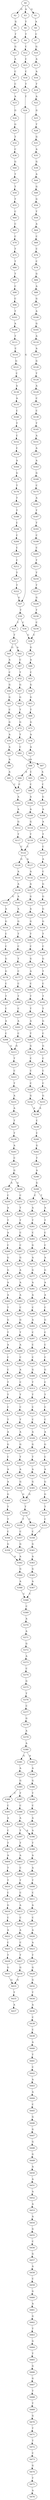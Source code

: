 strict digraph  {
	S0 -> S1 [ label = G ];
	S0 -> S2 [ label = G ];
	S0 -> S3 [ label = A ];
	S1 -> S4 [ label = A ];
	S2 -> S5 [ label = G ];
	S3 -> S6 [ label = T ];
	S4 -> S7 [ label = C ];
	S5 -> S8 [ label = T ];
	S6 -> S9 [ label = T ];
	S7 -> S10 [ label = G ];
	S8 -> S11 [ label = G ];
	S9 -> S12 [ label = C ];
	S10 -> S13 [ label = A ];
	S11 -> S14 [ label = A ];
	S12 -> S15 [ label = C ];
	S13 -> S16 [ label = A ];
	S14 -> S17 [ label = C ];
	S15 -> S18 [ label = C ];
	S16 -> S19 [ label = T ];
	S17 -> S20 [ label = C ];
	S18 -> S21 [ label = T ];
	S19 -> S22 [ label = A ];
	S20 -> S23 [ label = A ];
	S21 -> S24 [ label = T ];
	S22 -> S25 [ label = G ];
	S23 -> S26 [ label = G ];
	S24 -> S27 [ label = G ];
	S25 -> S28 [ label = T ];
	S26 -> S29 [ label = G ];
	S27 -> S30 [ label = T ];
	S28 -> S31 [ label = G ];
	S29 -> S32 [ label = T ];
	S30 -> S33 [ label = T ];
	S30 -> S34 [ label = C ];
	S31 -> S35 [ label = A ];
	S32 -> S36 [ label = C ];
	S33 -> S37 [ label = T ];
	S34 -> S38 [ label = C ];
	S35 -> S39 [ label = G ];
	S36 -> S40 [ label = G ];
	S37 -> S41 [ label = G ];
	S37 -> S42 [ label = A ];
	S38 -> S43 [ label = G ];
	S39 -> S44 [ label = A ];
	S40 -> S45 [ label = T ];
	S41 -> S46 [ label = A ];
	S42 -> S47 [ label = C ];
	S43 -> S48 [ label = A ];
	S44 -> S49 [ label = G ];
	S45 -> S50 [ label = T ];
	S46 -> S51 [ label = C ];
	S47 -> S52 [ label = T ];
	S48 -> S53 [ label = C ];
	S49 -> S54 [ label = G ];
	S50 -> S55 [ label = T ];
	S51 -> S56 [ label = G ];
	S52 -> S57 [ label = G ];
	S53 -> S58 [ label = G ];
	S54 -> S59 [ label = T ];
	S55 -> S60 [ label = C ];
	S56 -> S61 [ label = G ];
	S57 -> S62 [ label = G ];
	S58 -> S63 [ label = G ];
	S59 -> S64 [ label = A ];
	S60 -> S65 [ label = C ];
	S61 -> S66 [ label = C ];
	S62 -> S67 [ label = T ];
	S63 -> S68 [ label = T ];
	S64 -> S69 [ label = C ];
	S65 -> S70 [ label = C ];
	S66 -> S71 [ label = G ];
	S67 -> S72 [ label = G ];
	S68 -> S73 [ label = G ];
	S69 -> S74 [ label = C ];
	S70 -> S75 [ label = T ];
	S71 -> S76 [ label = A ];
	S72 -> S77 [ label = T ];
	S73 -> S78 [ label = A ];
	S74 -> S79 [ label = C ];
	S75 -> S80 [ label = T ];
	S76 -> S81 [ label = A ];
	S77 -> S82 [ label = C ];
	S78 -> S83 [ label = A ];
	S79 -> S84 [ label = G ];
	S80 -> S85 [ label = T ];
	S81 -> S86 [ label = A ];
	S82 -> S87 [ label = A ];
	S83 -> S88 [ label = A ];
	S84 -> S89 [ label = A ];
	S85 -> S90 [ label = C ];
	S86 -> S91 [ label = A ];
	S87 -> S92 [ label = A ];
	S88 -> S93 [ label = C ];
	S88 -> S94 [ label = A ];
	S89 -> S95 [ label = G ];
	S90 -> S96 [ label = C ];
	S91 -> S97 [ label = C ];
	S92 -> S98 [ label = C ];
	S93 -> S99 [ label = C ];
	S94 -> S97 [ label = C ];
	S95 -> S100 [ label = A ];
	S96 -> S101 [ label = T ];
	S97 -> S102 [ label = A ];
	S98 -> S103 [ label = G ];
	S99 -> S104 [ label = A ];
	S100 -> S105 [ label = G ];
	S101 -> S106 [ label = A ];
	S102 -> S107 [ label = A ];
	S103 -> S108 [ label = A ];
	S104 -> S109 [ label = A ];
	S105 -> S110 [ label = A ];
	S106 -> S111 [ label = T ];
	S107 -> S112 [ label = G ];
	S108 -> S113 [ label = A ];
	S109 -> S114 [ label = G ];
	S110 -> S115 [ label = A ];
	S111 -> S116 [ label = C ];
	S112 -> S117 [ label = T ];
	S113 -> S118 [ label = T ];
	S114 -> S119 [ label = T ];
	S115 -> S120 [ label = G ];
	S116 -> S121 [ label = G ];
	S117 -> S122 [ label = C ];
	S118 -> S123 [ label = C ];
	S119 -> S122 [ label = C ];
	S120 -> S124 [ label = T ];
	S121 -> S125 [ label = C ];
	S122 -> S126 [ label = G ];
	S122 -> S127 [ label = A ];
	S123 -> S128 [ label = A ];
	S124 -> S129 [ label = A ];
	S125 -> S130 [ label = A ];
	S126 -> S131 [ label = A ];
	S127 -> S132 [ label = A ];
	S128 -> S133 [ label = C ];
	S129 -> S134 [ label = C ];
	S130 -> S135 [ label = A ];
	S131 -> S136 [ label = A ];
	S132 -> S137 [ label = A ];
	S133 -> S138 [ label = G ];
	S134 -> S139 [ label = C ];
	S135 -> S140 [ label = C ];
	S136 -> S141 [ label = A ];
	S136 -> S142 [ label = G ];
	S137 -> S143 [ label = G ];
	S138 -> S144 [ label = G ];
	S139 -> S145 [ label = T ];
	S140 -> S146 [ label = T ];
	S141 -> S147 [ label = A ];
	S142 -> S148 [ label = A ];
	S143 -> S149 [ label = A ];
	S144 -> S150 [ label = G ];
	S145 -> S151 [ label = A ];
	S146 -> S152 [ label = C ];
	S147 -> S153 [ label = G ];
	S148 -> S154 [ label = G ];
	S149 -> S155 [ label = G ];
	S150 -> S156 [ label = G ];
	S151 -> S157 [ label = A ];
	S152 -> S158 [ label = C ];
	S153 -> S159 [ label = T ];
	S154 -> S160 [ label = C ];
	S155 -> S161 [ label = T ];
	S156 -> S162 [ label = T ];
	S157 -> S163 [ label = A ];
	S158 -> S164 [ label = A ];
	S159 -> S165 [ label = C ];
	S160 -> S166 [ label = C ];
	S161 -> S167 [ label = C ];
	S162 -> S168 [ label = C ];
	S163 -> S169 [ label = G ];
	S164 -> S170 [ label = G ];
	S165 -> S171 [ label = T ];
	S166 -> S172 [ label = G ];
	S167 -> S173 [ label = G ];
	S168 -> S174 [ label = G ];
	S169 -> S175 [ label = C ];
	S170 -> S176 [ label = T ];
	S171 -> S177 [ label = C ];
	S172 -> S178 [ label = G ];
	S173 -> S179 [ label = A ];
	S174 -> S180 [ label = T ];
	S175 -> S181 [ label = A ];
	S176 -> S182 [ label = T ];
	S177 -> S183 [ label = C ];
	S178 -> S184 [ label = C ];
	S179 -> S185 [ label = C ];
	S180 -> S186 [ label = C ];
	S181 -> S187 [ label = T ];
	S182 -> S188 [ label = T ];
	S183 -> S189 [ label = T ];
	S184 -> S190 [ label = T ];
	S185 -> S191 [ label = T ];
	S186 -> S192 [ label = T ];
	S187 -> S193 [ label = T ];
	S188 -> S194 [ label = C ];
	S189 -> S195 [ label = C ];
	S190 -> S196 [ label = C ];
	S191 -> S197 [ label = T ];
	S192 -> S198 [ label = T ];
	S193 -> S199 [ label = C ];
	S194 -> S200 [ label = C ];
	S195 -> S201 [ label = A ];
	S196 -> S202 [ label = A ];
	S197 -> S203 [ label = A ];
	S198 -> S204 [ label = G ];
	S199 -> S205 [ label = C ];
	S200 -> S206 [ label = C ];
	S201 -> S207 [ label = C ];
	S202 -> S208 [ label = C ];
	S203 -> S209 [ label = T ];
	S204 -> S210 [ label = C ];
	S205 -> S211 [ label = T ];
	S206 -> S212 [ label = C ];
	S207 -> S213 [ label = G ];
	S208 -> S213 [ label = G ];
	S209 -> S214 [ label = G ];
	S210 -> S215 [ label = G ];
	S211 -> S216 [ label = T ];
	S212 -> S217 [ label = T ];
	S213 -> S218 [ label = T ];
	S214 -> S219 [ label = C ];
	S215 -> S220 [ label = C ];
	S216 -> S221 [ label = T ];
	S217 -> S222 [ label = T ];
	S218 -> S223 [ label = C ];
	S219 -> S224 [ label = C ];
	S220 -> S225 [ label = C ];
	S221 -> S226 [ label = G ];
	S222 -> S27 [ label = G ];
	S223 -> S227 [ label = T ];
	S224 -> S228 [ label = C ];
	S225 -> S229 [ label = C ];
	S226 -> S230 [ label = T ];
	S227 -> S231 [ label = A ];
	S228 -> S232 [ label = G ];
	S229 -> S233 [ label = G ];
	S230 -> S234 [ label = C ];
	S231 -> S235 [ label = A ];
	S232 -> S236 [ label = A ];
	S233 -> S236 [ label = A ];
	S234 -> S38 [ label = C ];
	S235 -> S237 [ label = T ];
	S236 -> S238 [ label = C ];
	S237 -> S239 [ label = T ];
	S238 -> S240 [ label = C ];
	S239 -> S241 [ label = A ];
	S240 -> S242 [ label = G ];
	S241 -> S243 [ label = C ];
	S242 -> S244 [ label = T ];
	S243 -> S245 [ label = G ];
	S244 -> S246 [ label = A ];
	S245 -> S247 [ label = A ];
	S245 -> S248 [ label = G ];
	S246 -> S249 [ label = G ];
	S247 -> S250 [ label = C ];
	S248 -> S251 [ label = C ];
	S249 -> S252 [ label = T ];
	S249 -> S253 [ label = C ];
	S250 -> S254 [ label = A ];
	S251 -> S255 [ label = T ];
	S252 -> S256 [ label = A ];
	S253 -> S257 [ label = A ];
	S254 -> S258 [ label = T ];
	S255 -> S259 [ label = T ];
	S256 -> S260 [ label = T ];
	S257 -> S261 [ label = T ];
	S258 -> S262 [ label = A ];
	S259 -> S263 [ label = C ];
	S260 -> S264 [ label = C ];
	S261 -> S265 [ label = C ];
	S262 -> S266 [ label = C ];
	S263 -> S267 [ label = C ];
	S264 -> S268 [ label = C ];
	S265 -> S269 [ label = G ];
	S266 -> S270 [ label = G ];
	S267 -> S271 [ label = G ];
	S268 -> S272 [ label = A ];
	S269 -> S273 [ label = A ];
	S270 -> S274 [ label = G ];
	S271 -> S275 [ label = A ];
	S272 -> S276 [ label = G ];
	S273 -> S277 [ label = G ];
	S274 -> S278 [ label = A ];
	S275 -> S279 [ label = A ];
	S276 -> S280 [ label = A ];
	S277 -> S281 [ label = A ];
	S278 -> S282 [ label = A ];
	S279 -> S283 [ label = A ];
	S280 -> S284 [ label = A ];
	S281 -> S285 [ label = A ];
	S282 -> S286 [ label = T ];
	S283 -> S287 [ label = C ];
	S284 -> S288 [ label = C ];
	S285 -> S289 [ label = C ];
	S286 -> S290 [ label = G ];
	S287 -> S291 [ label = G ];
	S288 -> S292 [ label = G ];
	S289 -> S293 [ label = A ];
	S290 -> S294 [ label = T ];
	S291 -> S295 [ label = T ];
	S292 -> S296 [ label = C ];
	S293 -> S297 [ label = C ];
	S294 -> S298 [ label = A ];
	S295 -> S299 [ label = A ];
	S296 -> S300 [ label = C ];
	S297 -> S301 [ label = C ];
	S298 -> S302 [ label = C ];
	S299 -> S303 [ label = C ];
	S300 -> S304 [ label = C ];
	S301 -> S305 [ label = C ];
	S302 -> S306 [ label = C ];
	S303 -> S307 [ label = A ];
	S304 -> S308 [ label = G ];
	S305 -> S309 [ label = G ];
	S306 -> S310 [ label = T ];
	S307 -> S311 [ label = C ];
	S308 -> S312 [ label = C ];
	S309 -> S313 [ label = T ];
	S310 -> S314 [ label = T ];
	S311 -> S315 [ label = T ];
	S312 -> S316 [ label = T ];
	S313 -> S317 [ label = T ];
	S314 -> S318 [ label = C ];
	S315 -> S319 [ label = C ];
	S316 -> S320 [ label = C ];
	S317 -> S321 [ label = C ];
	S318 -> S322 [ label = T ];
	S319 -> S323 [ label = T ];
	S320 -> S324 [ label = C ];
	S321 -> S325 [ label = C ];
	S322 -> S326 [ label = A ];
	S323 -> S327 [ label = A ];
	S324 -> S328 [ label = A ];
	S325 -> S329 [ label = A ];
	S326 -> S330 [ label = G ];
	S327 -> S331 [ label = G ];
	S328 -> S332 [ label = G ];
	S329 -> S333 [ label = G ];
	S330 -> S334 [ label = C ];
	S331 -> S335 [ label = T ];
	S332 -> S336 [ label = C ];
	S333 -> S337 [ label = T ];
	S334 -> S338 [ label = A ];
	S335 -> S339 [ label = A ];
	S336 -> S340 [ label = A ];
	S337 -> S341 [ label = A ];
	S338 -> S342 [ label = A ];
	S339 -> S343 [ label = G ];
	S340 -> S344 [ label = G ];
	S341 -> S345 [ label = G ];
	S342 -> S346 [ label = G ];
	S343 -> S347 [ label = G ];
	S344 -> S348 [ label = G ];
	S345 -> S347 [ label = G ];
	S346 -> S349 [ label = T ];
	S347 -> S350 [ label = T ];
	S348 -> S351 [ label = T ];
	S349 -> S352 [ label = T ];
	S350 -> S353 [ label = T ];
	S350 -> S354 [ label = C ];
	S351 -> S355 [ label = C ];
	S352 -> S356 [ label = C ];
	S353 -> S357 [ label = C ];
	S354 -> S358 [ label = C ];
	S355 -> S358 [ label = C ];
	S356 -> S359 [ label = G ];
	S357 -> S360 [ label = G ];
	S358 -> S361 [ label = G ];
	S359 -> S362 [ label = A ];
	S360 -> S362 [ label = A ];
	S361 -> S363 [ label = A ];
	S362 -> S364 [ label = G ];
	S363 -> S365 [ label = G ];
	S364 -> S366 [ label = A ];
	S365 -> S367 [ label = A ];
	S366 -> S368 [ label = C ];
	S367 -> S368 [ label = C ];
	S368 -> S369 [ label = C ];
	S369 -> S370 [ label = A ];
	S370 -> S371 [ label = A ];
	S371 -> S372 [ label = G ];
	S372 -> S373 [ label = A ];
	S373 -> S374 [ label = C ];
	S374 -> S375 [ label = G ];
	S375 -> S376 [ label = T ];
	S376 -> S377 [ label = C ];
	S377 -> S378 [ label = G ];
	S378 -> S379 [ label = A ];
	S379 -> S380 [ label = A ];
	S380 -> S381 [ label = G ];
	S380 -> S382 [ label = A ];
	S381 -> S383 [ label = A ];
	S382 -> S384 [ label = A ];
	S383 -> S385 [ label = G ];
	S384 -> S386 [ label = G ];
	S385 -> S387 [ label = T ];
	S385 -> S388 [ label = C ];
	S386 -> S389 [ label = T ];
	S387 -> S390 [ label = C ];
	S388 -> S391 [ label = C ];
	S389 -> S392 [ label = C ];
	S390 -> S393 [ label = A ];
	S391 -> S394 [ label = A ];
	S392 -> S395 [ label = A ];
	S393 -> S396 [ label = A ];
	S393 -> S397 [ label = T ];
	S394 -> S398 [ label = C ];
	S395 -> S396 [ label = A ];
	S396 -> S399 [ label = T ];
	S397 -> S400 [ label = T ];
	S398 -> S401 [ label = T ];
	S399 -> S402 [ label = A ];
	S400 -> S403 [ label = A ];
	S401 -> S404 [ label = A ];
	S402 -> S405 [ label = A ];
	S403 -> S406 [ label = C ];
	S404 -> S407 [ label = T ];
	S405 -> S408 [ label = T ];
	S406 -> S409 [ label = T ];
	S407 -> S410 [ label = T ];
	S408 -> S411 [ label = C ];
	S409 -> S412 [ label = C ];
	S410 -> S413 [ label = C ];
	S411 -> S414 [ label = A ];
	S412 -> S415 [ label = A ];
	S413 -> S416 [ label = G ];
	S414 -> S417 [ label = C ];
	S415 -> S418 [ label = C ];
	S416 -> S419 [ label = C ];
	S417 -> S420 [ label = A ];
	S418 -> S421 [ label = A ];
	S419 -> S422 [ label = A ];
	S420 -> S423 [ label = A ];
	S421 -> S424 [ label = C ];
	S422 -> S425 [ label = C ];
	S423 -> S426 [ label = T ];
	S424 -> S427 [ label = T ];
	S425 -> S428 [ label = T ];
	S426 -> S429 [ label = G ];
	S427 -> S430 [ label = G ];
	S428 -> S431 [ label = G ];
	S429 -> S432 [ label = G ];
	S430 -> S433 [ label = G ];
	S431 -> S433 [ label = G ];
	S432 -> S434 [ label = T ];
	S433 -> S435 [ label = T ];
	S434 -> S436 [ label = A ];
	S435 -> S437 [ label = A ];
	S436 -> S438 [ label = C ];
	S438 -> S439 [ label = C ];
	S439 -> S440 [ label = A ];
	S440 -> S441 [ label = T ];
	S441 -> S442 [ label = C ];
	S442 -> S443 [ label = A ];
	S443 -> S444 [ label = A ];
	S444 -> S445 [ label = C ];
	S445 -> S446 [ label = G ];
	S446 -> S447 [ label = G ];
	S447 -> S448 [ label = G ];
	S448 -> S449 [ label = G ];
	S449 -> S450 [ label = A ];
	S450 -> S451 [ label = A ];
	S451 -> S452 [ label = A ];
	S452 -> S453 [ label = A ];
	S453 -> S454 [ label = A ];
	S454 -> S455 [ label = G ];
	S455 -> S456 [ label = C ];
	S456 -> S457 [ label = G ];
	S457 -> S458 [ label = A ];
	S458 -> S459 [ label = C ];
	S459 -> S460 [ label = G ];
	S460 -> S461 [ label = A ];
	S461 -> S462 [ label = G ];
	S462 -> S463 [ label = T ];
	S463 -> S464 [ label = G ];
	S464 -> S465 [ label = T ];
	S465 -> S466 [ label = G ];
	S466 -> S467 [ label = G ];
	S467 -> S468 [ label = T ];
	S468 -> S469 [ label = T ];
	S469 -> S470 [ label = G ];
	S470 -> S471 [ label = T ];
	S471 -> S472 [ label = T ];
	S472 -> S473 [ label = C ];
	S473 -> S474 [ label = G ];
	S474 -> S475 [ label = T ];
	S475 -> S476 [ label = A ];
}
